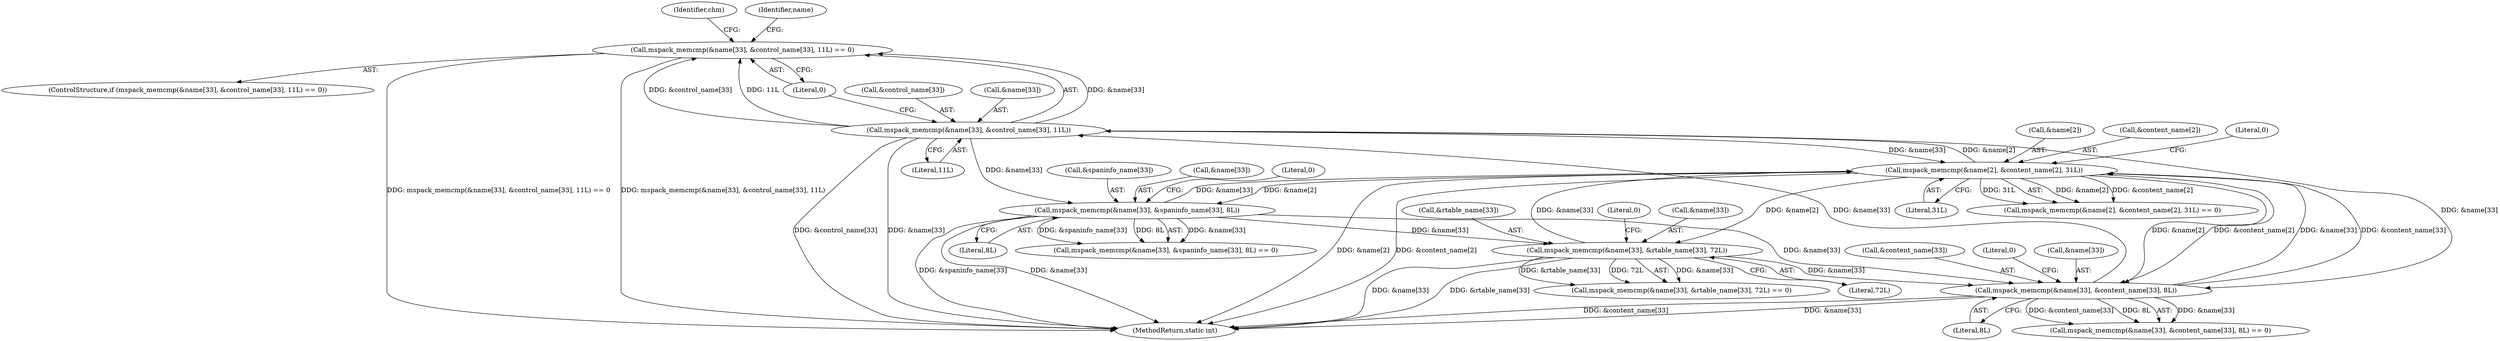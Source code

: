 digraph "0_libmspack_72e70a921f0f07fee748aec2274b30784e1d312a@API" {
"1000954" [label="(Call,mspack_memcmp(&name[33], &control_name[33], 11L) == 0)"];
"1000955" [label="(Call,mspack_memcmp(&name[33], &control_name[33], 11L))"];
"1000919" [label="(Call,mspack_memcmp(&name[2], &content_name[2], 31L))"];
"1000933" [label="(Call,mspack_memcmp(&name[33], &content_name[33], 8L))"];
"1000977" [label="(Call,mspack_memcmp(&name[33], &spaninfo_name[33], 8L))"];
"1000999" [label="(Call,mspack_memcmp(&name[33], &rtable_name[33], 72L))"];
"1000953" [label="(ControlStructure,if (mspack_memcmp(&name[33], &control_name[33], 11L) == 0))"];
"1000964" [label="(Literal,11L)"];
"1000982" [label="(Call,&spaninfo_name[33])"];
"1000938" [label="(Call,&content_name[33])"];
"1000928" [label="(Literal,31L)"];
"1000918" [label="(Call,mspack_memcmp(&name[2], &content_name[2], 31L) == 0)"];
"1000970" [label="(Identifier,chm)"];
"1000998" [label="(Call,mspack_memcmp(&name[33], &rtable_name[33], 72L) == 0)"];
"1000933" [label="(Call,mspack_memcmp(&name[33], &content_name[33], 8L))"];
"1000980" [label="(Identifier,name)"];
"1000976" [label="(Call,mspack_memcmp(&name[33], &spaninfo_name[33], 8L) == 0)"];
"1000920" [label="(Call,&name[2])"];
"1000943" [label="(Literal,0)"];
"1000919" [label="(Call,mspack_memcmp(&name[2], &content_name[2], 31L))"];
"1000986" [label="(Literal,8L)"];
"1001009" [label="(Literal,0)"];
"1000954" [label="(Call,mspack_memcmp(&name[33], &control_name[33], 11L) == 0)"];
"1001000" [label="(Call,&name[33])"];
"1000932" [label="(Call,mspack_memcmp(&name[33], &content_name[33], 8L) == 0)"];
"1000977" [label="(Call,mspack_memcmp(&name[33], &spaninfo_name[33], 8L))"];
"1000942" [label="(Literal,8L)"];
"1000924" [label="(Call,&content_name[2])"];
"1000978" [label="(Call,&name[33])"];
"1001008" [label="(Literal,72L)"];
"1000929" [label="(Literal,0)"];
"1000999" [label="(Call,mspack_memcmp(&name[33], &rtable_name[33], 72L))"];
"1000955" [label="(Call,mspack_memcmp(&name[33], &control_name[33], 11L))"];
"1001065" [label="(MethodReturn,static int)"];
"1001004" [label="(Call,&rtable_name[33])"];
"1000965" [label="(Literal,0)"];
"1000934" [label="(Call,&name[33])"];
"1000960" [label="(Call,&control_name[33])"];
"1000956" [label="(Call,&name[33])"];
"1000987" [label="(Literal,0)"];
"1000954" -> "1000953"  [label="AST: "];
"1000954" -> "1000965"  [label="CFG: "];
"1000955" -> "1000954"  [label="AST: "];
"1000965" -> "1000954"  [label="AST: "];
"1000970" -> "1000954"  [label="CFG: "];
"1000980" -> "1000954"  [label="CFG: "];
"1000954" -> "1001065"  [label="DDG: mspack_memcmp(&name[33], &control_name[33], 11L) == 0"];
"1000954" -> "1001065"  [label="DDG: mspack_memcmp(&name[33], &control_name[33], 11L)"];
"1000955" -> "1000954"  [label="DDG: &name[33]"];
"1000955" -> "1000954"  [label="DDG: &control_name[33]"];
"1000955" -> "1000954"  [label="DDG: 11L"];
"1000955" -> "1000964"  [label="CFG: "];
"1000956" -> "1000955"  [label="AST: "];
"1000960" -> "1000955"  [label="AST: "];
"1000964" -> "1000955"  [label="AST: "];
"1000965" -> "1000955"  [label="CFG: "];
"1000955" -> "1001065"  [label="DDG: &control_name[33]"];
"1000955" -> "1001065"  [label="DDG: &name[33]"];
"1000955" -> "1000919"  [label="DDG: &name[33]"];
"1000955" -> "1000933"  [label="DDG: &name[33]"];
"1000919" -> "1000955"  [label="DDG: &name[2]"];
"1000933" -> "1000955"  [label="DDG: &name[33]"];
"1000955" -> "1000977"  [label="DDG: &name[33]"];
"1000919" -> "1000918"  [label="AST: "];
"1000919" -> "1000928"  [label="CFG: "];
"1000920" -> "1000919"  [label="AST: "];
"1000924" -> "1000919"  [label="AST: "];
"1000928" -> "1000919"  [label="AST: "];
"1000929" -> "1000919"  [label="CFG: "];
"1000919" -> "1001065"  [label="DDG: &name[2]"];
"1000919" -> "1001065"  [label="DDG: &content_name[2]"];
"1000919" -> "1000918"  [label="DDG: &name[2]"];
"1000919" -> "1000918"  [label="DDG: &content_name[2]"];
"1000919" -> "1000918"  [label="DDG: 31L"];
"1000933" -> "1000919"  [label="DDG: &name[33]"];
"1000933" -> "1000919"  [label="DDG: &content_name[33]"];
"1000977" -> "1000919"  [label="DDG: &name[33]"];
"1000999" -> "1000919"  [label="DDG: &name[33]"];
"1000919" -> "1000933"  [label="DDG: &name[2]"];
"1000919" -> "1000933"  [label="DDG: &content_name[2]"];
"1000919" -> "1000977"  [label="DDG: &name[2]"];
"1000919" -> "1000999"  [label="DDG: &name[2]"];
"1000933" -> "1000932"  [label="AST: "];
"1000933" -> "1000942"  [label="CFG: "];
"1000934" -> "1000933"  [label="AST: "];
"1000938" -> "1000933"  [label="AST: "];
"1000942" -> "1000933"  [label="AST: "];
"1000943" -> "1000933"  [label="CFG: "];
"1000933" -> "1001065"  [label="DDG: &name[33]"];
"1000933" -> "1001065"  [label="DDG: &content_name[33]"];
"1000933" -> "1000932"  [label="DDG: &name[33]"];
"1000933" -> "1000932"  [label="DDG: &content_name[33]"];
"1000933" -> "1000932"  [label="DDG: 8L"];
"1000977" -> "1000933"  [label="DDG: &name[33]"];
"1000999" -> "1000933"  [label="DDG: &name[33]"];
"1000977" -> "1000976"  [label="AST: "];
"1000977" -> "1000986"  [label="CFG: "];
"1000978" -> "1000977"  [label="AST: "];
"1000982" -> "1000977"  [label="AST: "];
"1000986" -> "1000977"  [label="AST: "];
"1000987" -> "1000977"  [label="CFG: "];
"1000977" -> "1001065"  [label="DDG: &spaninfo_name[33]"];
"1000977" -> "1001065"  [label="DDG: &name[33]"];
"1000977" -> "1000976"  [label="DDG: &name[33]"];
"1000977" -> "1000976"  [label="DDG: &spaninfo_name[33]"];
"1000977" -> "1000976"  [label="DDG: 8L"];
"1000977" -> "1000999"  [label="DDG: &name[33]"];
"1000999" -> "1000998"  [label="AST: "];
"1000999" -> "1001008"  [label="CFG: "];
"1001000" -> "1000999"  [label="AST: "];
"1001004" -> "1000999"  [label="AST: "];
"1001008" -> "1000999"  [label="AST: "];
"1001009" -> "1000999"  [label="CFG: "];
"1000999" -> "1001065"  [label="DDG: &rtable_name[33]"];
"1000999" -> "1001065"  [label="DDG: &name[33]"];
"1000999" -> "1000998"  [label="DDG: &name[33]"];
"1000999" -> "1000998"  [label="DDG: &rtable_name[33]"];
"1000999" -> "1000998"  [label="DDG: 72L"];
}

